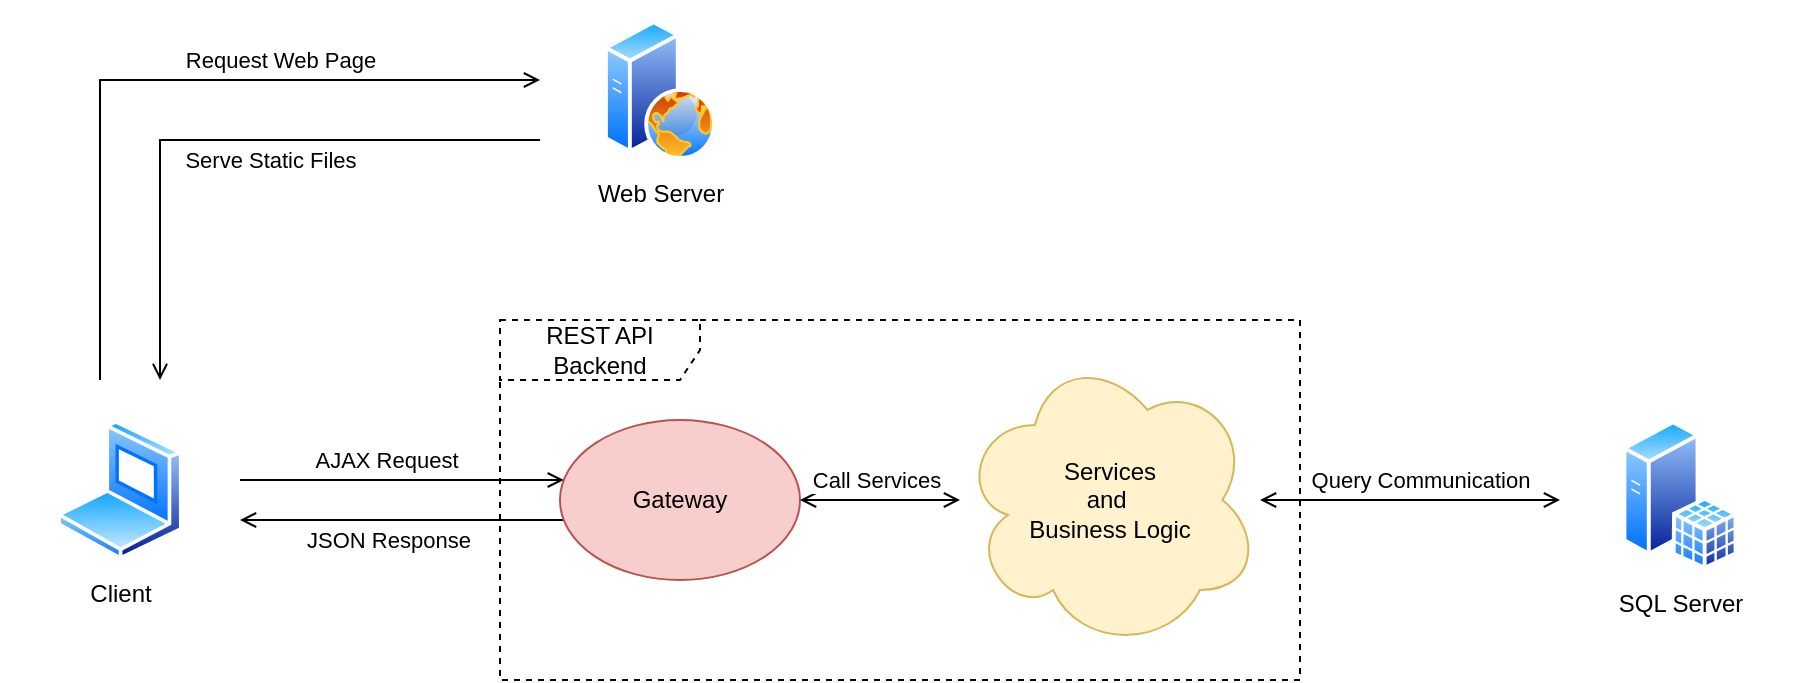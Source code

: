 <mxfile version="21.1.1" type="device">
  <diagram name="Page-1" id="sGzxX93xdV-w-MH2Fxeq">
    <mxGraphModel dx="989" dy="610" grid="1" gridSize="10" guides="1" tooltips="1" connect="1" arrows="1" fold="1" page="1" pageScale="1" pageWidth="1169" pageHeight="827" math="0" shadow="0">
      <root>
        <mxCell id="0" />
        <mxCell id="1" parent="0" />
        <mxCell id="5-P8dXUu2r8xgCgaxNXc-20" value="" style="group;strokeColor=none;" vertex="1" connectable="0" parent="1">
          <mxGeometry x="170" y="370" width="120" height="120" as="geometry" />
        </mxCell>
        <mxCell id="5-P8dXUu2r8xgCgaxNXc-19" value="" style="rounded=0;whiteSpace=wrap;html=1;strokeColor=none;" vertex="1" parent="5-P8dXUu2r8xgCgaxNXc-20">
          <mxGeometry width="120" height="120" as="geometry" />
        </mxCell>
        <mxCell id="5-P8dXUu2r8xgCgaxNXc-9" value="Client" style="image;aspect=fixed;perimeter=ellipsePerimeter;html=1;align=center;shadow=0;dashed=0;spacingTop=3;image=img/lib/active_directory/laptop_client.svg;" vertex="1" parent="5-P8dXUu2r8xgCgaxNXc-20">
          <mxGeometry x="28.5" y="20" width="63" height="70" as="geometry" />
        </mxCell>
        <mxCell id="5-P8dXUu2r8xgCgaxNXc-28" value="" style="group" vertex="1" connectable="0" parent="1">
          <mxGeometry x="440" y="180" width="120" height="120" as="geometry" />
        </mxCell>
        <mxCell id="5-P8dXUu2r8xgCgaxNXc-26" value="" style="rounded=0;whiteSpace=wrap;html=1;strokeColor=none;" vertex="1" parent="5-P8dXUu2r8xgCgaxNXc-28">
          <mxGeometry width="120" height="120" as="geometry" />
        </mxCell>
        <mxCell id="5-P8dXUu2r8xgCgaxNXc-4" value="Web Server" style="image;aspect=fixed;perimeter=ellipsePerimeter;html=1;align=center;shadow=0;dashed=0;spacingTop=3;image=img/lib/active_directory/web_server.svg;" vertex="1" parent="5-P8dXUu2r8xgCgaxNXc-28">
          <mxGeometry x="32" y="10" width="56" height="70" as="geometry" />
        </mxCell>
        <mxCell id="5-P8dXUu2r8xgCgaxNXc-29" style="edgeStyle=orthogonalEdgeStyle;rounded=0;orthogonalLoop=1;jettySize=auto;html=1;endArrow=open;endFill=0;" edge="1" parent="1" source="5-P8dXUu2r8xgCgaxNXc-26" target="5-P8dXUu2r8xgCgaxNXc-19">
          <mxGeometry relative="1" as="geometry">
            <Array as="points">
              <mxPoint x="250" y="250" />
            </Array>
          </mxGeometry>
        </mxCell>
        <mxCell id="5-P8dXUu2r8xgCgaxNXc-33" value="Serve Static Files" style="edgeLabel;html=1;align=center;verticalAlign=middle;resizable=0;points=[];" vertex="1" connectable="0" parent="5-P8dXUu2r8xgCgaxNXc-29">
          <mxGeometry x="-0.125" y="-1" relative="1" as="geometry">
            <mxPoint y="11" as="offset" />
          </mxGeometry>
        </mxCell>
        <mxCell id="5-P8dXUu2r8xgCgaxNXc-30" style="edgeStyle=orthogonalEdgeStyle;rounded=0;orthogonalLoop=1;jettySize=auto;html=1;endArrow=open;endFill=0;" edge="1" parent="1" source="5-P8dXUu2r8xgCgaxNXc-19" target="5-P8dXUu2r8xgCgaxNXc-26">
          <mxGeometry relative="1" as="geometry">
            <Array as="points">
              <mxPoint x="220" y="220" />
            </Array>
          </mxGeometry>
        </mxCell>
        <mxCell id="5-P8dXUu2r8xgCgaxNXc-32" value="Request Web Page" style="edgeLabel;html=1;align=center;verticalAlign=middle;resizable=0;points=[];" vertex="1" connectable="0" parent="5-P8dXUu2r8xgCgaxNXc-30">
          <mxGeometry x="0.666" relative="1" as="geometry">
            <mxPoint x="-68" y="-10" as="offset" />
          </mxGeometry>
        </mxCell>
        <mxCell id="5-P8dXUu2r8xgCgaxNXc-41" style="edgeStyle=orthogonalEdgeStyle;rounded=0;orthogonalLoop=1;jettySize=auto;html=1;startArrow=open;startFill=0;endArrow=open;endFill=0;" edge="1" parent="1" source="5-P8dXUu2r8xgCgaxNXc-34" target="5-P8dXUu2r8xgCgaxNXc-38">
          <mxGeometry relative="1" as="geometry" />
        </mxCell>
        <mxCell id="5-P8dXUu2r8xgCgaxNXc-42" value="Query Communication" style="edgeLabel;html=1;align=center;verticalAlign=middle;resizable=0;points=[];" vertex="1" connectable="0" parent="5-P8dXUu2r8xgCgaxNXc-41">
          <mxGeometry x="0.333" y="-1" relative="1" as="geometry">
            <mxPoint x="-20" y="-11" as="offset" />
          </mxGeometry>
        </mxCell>
        <mxCell id="5-P8dXUu2r8xgCgaxNXc-40" value="" style="group" vertex="1" connectable="0" parent="1">
          <mxGeometry x="950" y="370" width="120" height="120" as="geometry" />
        </mxCell>
        <mxCell id="5-P8dXUu2r8xgCgaxNXc-38" value="" style="rounded=0;whiteSpace=wrap;html=1;strokeColor=none;" vertex="1" parent="5-P8dXUu2r8xgCgaxNXc-40">
          <mxGeometry width="120" height="120" as="geometry" />
        </mxCell>
        <mxCell id="5-P8dXUu2r8xgCgaxNXc-2" value="SQL Server" style="image;aspect=fixed;perimeter=ellipsePerimeter;html=1;align=center;shadow=0;dashed=0;spacingTop=3;image=img/lib/active_directory/sql_server.svg;" vertex="1" parent="5-P8dXUu2r8xgCgaxNXc-40">
          <mxGeometry x="31.13" y="20" width="57.75" height="75" as="geometry" />
        </mxCell>
        <mxCell id="5-P8dXUu2r8xgCgaxNXc-48" style="edgeStyle=orthogonalEdgeStyle;rounded=0;orthogonalLoop=1;jettySize=auto;html=1;endArrow=open;endFill=0;" edge="1" parent="1" source="5-P8dXUu2r8xgCgaxNXc-43" target="5-P8dXUu2r8xgCgaxNXc-19">
          <mxGeometry relative="1" as="geometry">
            <Array as="points">
              <mxPoint x="340" y="440" />
              <mxPoint x="340" y="440" />
            </Array>
          </mxGeometry>
        </mxCell>
        <mxCell id="5-P8dXUu2r8xgCgaxNXc-52" value="JSON Response" style="edgeLabel;html=1;align=center;verticalAlign=middle;resizable=0;points=[];" vertex="1" connectable="0" parent="5-P8dXUu2r8xgCgaxNXc-48">
          <mxGeometry x="0.26" y="2" relative="1" as="geometry">
            <mxPoint x="14" y="8" as="offset" />
          </mxGeometry>
        </mxCell>
        <mxCell id="5-P8dXUu2r8xgCgaxNXc-46" style="edgeStyle=orthogonalEdgeStyle;rounded=0;orthogonalLoop=1;jettySize=auto;html=1;endArrow=open;endFill=0;startArrow=none;startFill=0;" edge="1" parent="1" source="5-P8dXUu2r8xgCgaxNXc-19" target="5-P8dXUu2r8xgCgaxNXc-43">
          <mxGeometry relative="1" as="geometry">
            <Array as="points">
              <mxPoint x="340" y="420" />
              <mxPoint x="340" y="420" />
            </Array>
          </mxGeometry>
        </mxCell>
        <mxCell id="5-P8dXUu2r8xgCgaxNXc-49" value="AJAX Request" style="edgeLabel;html=1;align=center;verticalAlign=middle;resizable=0;points=[];" vertex="1" connectable="0" parent="5-P8dXUu2r8xgCgaxNXc-46">
          <mxGeometry x="-0.227" y="1" relative="1" as="geometry">
            <mxPoint x="10" y="-9" as="offset" />
          </mxGeometry>
        </mxCell>
        <mxCell id="5-P8dXUu2r8xgCgaxNXc-50" value="" style="group" vertex="1" connectable="0" parent="1">
          <mxGeometry x="420" y="340" width="400" height="180" as="geometry" />
        </mxCell>
        <mxCell id="5-P8dXUu2r8xgCgaxNXc-17" value="REST API Backend" style="shape=umlFrame;whiteSpace=wrap;html=1;pointerEvents=0;width=100;height=30;dashed=1;" vertex="1" parent="5-P8dXUu2r8xgCgaxNXc-50">
          <mxGeometry width="400" height="180" as="geometry" />
        </mxCell>
        <mxCell id="5-P8dXUu2r8xgCgaxNXc-34" value="Services&lt;br&gt;and&amp;nbsp;&lt;br&gt;Business Logic" style="ellipse;shape=cloud;whiteSpace=wrap;html=1;fillColor=#fff2cc;strokeColor=#d6b656;" vertex="1" parent="5-P8dXUu2r8xgCgaxNXc-50">
          <mxGeometry x="230" y="15" width="150" height="150" as="geometry" />
        </mxCell>
        <mxCell id="5-P8dXUu2r8xgCgaxNXc-43" value="Gateway" style="ellipse;whiteSpace=wrap;html=1;fillColor=#f8cecc;strokeColor=#b85450;" vertex="1" parent="5-P8dXUu2r8xgCgaxNXc-50">
          <mxGeometry x="30" y="50" width="120" height="80" as="geometry" />
        </mxCell>
        <mxCell id="5-P8dXUu2r8xgCgaxNXc-44" style="edgeStyle=orthogonalEdgeStyle;rounded=0;orthogonalLoop=1;jettySize=auto;html=1;endArrow=open;endFill=0;startArrow=open;startFill=0;" edge="1" parent="5-P8dXUu2r8xgCgaxNXc-50" source="5-P8dXUu2r8xgCgaxNXc-43" target="5-P8dXUu2r8xgCgaxNXc-34">
          <mxGeometry relative="1" as="geometry" />
        </mxCell>
        <mxCell id="5-P8dXUu2r8xgCgaxNXc-45" value="Call Services" style="edgeLabel;html=1;align=center;verticalAlign=middle;resizable=0;points=[];" vertex="1" connectable="0" parent="5-P8dXUu2r8xgCgaxNXc-44">
          <mxGeometry x="-0.281" y="-2" relative="1" as="geometry">
            <mxPoint x="9" y="-12" as="offset" />
          </mxGeometry>
        </mxCell>
      </root>
    </mxGraphModel>
  </diagram>
</mxfile>
